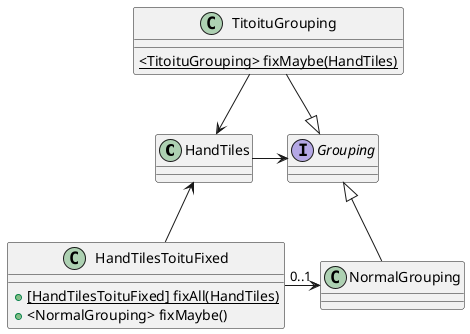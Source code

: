 @startuml

class HandTiles

class HandTilesToituFixed {
  + {static} [HandTilesToituFixed] fixAll(HandTiles)
  + <NormalGrouping> fixMaybe()
}

interface Grouping

class TitoituGrouping {
  {static} <TitoituGrouping> fixMaybe(HandTiles)
}

class NormalGrouping

HandTiles -r-> Grouping
TitoituGrouping -d-|> Grouping
NormalGrouping -u-|> Grouping

HandTilesToituFixed -u-> HandTiles
HandTilesToituFixed -r-> "0..1" NormalGrouping
TitoituGrouping --> HandTiles

@enduml